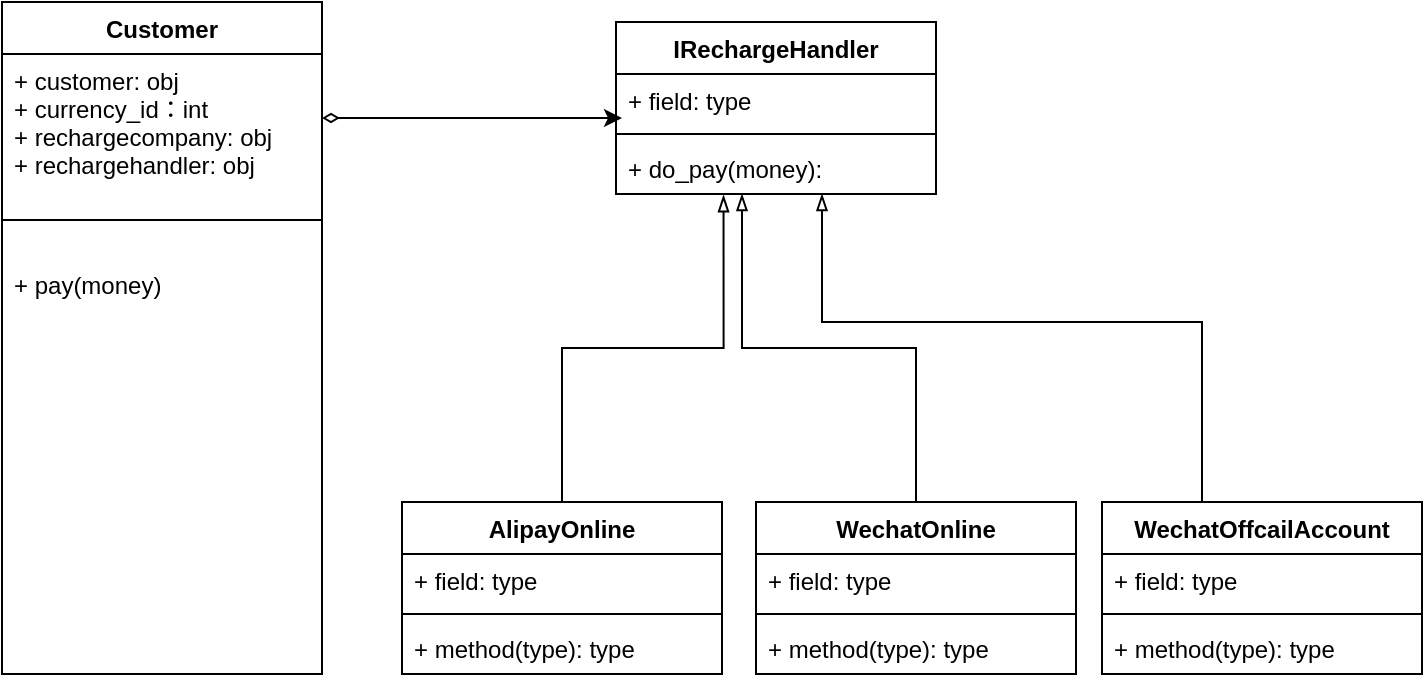 <mxfile version="13.6.9" type="github">
  <diagram name="Page-1" id="929967ad-93f9-6ef4-fab6-5d389245f69c">
    <mxGraphModel dx="1038" dy="548" grid="1" gridSize="10" guides="1" tooltips="1" connect="1" arrows="1" fold="1" page="1" pageScale="1.5" pageWidth="1169" pageHeight="826" background="none" math="0" shadow="0">
      <root>
        <mxCell id="0" style=";html=1;" />
        <mxCell id="1" style=";html=1;" parent="0" />
        <mxCell id="l3-xLB6M_6CP8HN-9Dyd-5" value="Customer" style="swimlane;fontStyle=1;align=center;verticalAlign=top;childLayout=stackLayout;horizontal=1;startSize=26;horizontalStack=0;resizeParent=1;resizeParentMax=0;resizeLast=0;collapsible=1;marginBottom=0;" vertex="1" parent="1">
          <mxGeometry x="490" y="360" width="160" height="336" as="geometry" />
        </mxCell>
        <mxCell id="l3-xLB6M_6CP8HN-9Dyd-6" value="+ customer: obj&#xa;+ currency_id：int&#xa;+ rechargecompany: obj&#xa;+ rechargehandler: obj" style="text;strokeColor=none;fillColor=none;align=left;verticalAlign=top;spacingLeft=4;spacingRight=4;overflow=hidden;rotatable=0;points=[[0,0.5],[1,0.5]];portConstraint=eastwest;" vertex="1" parent="l3-xLB6M_6CP8HN-9Dyd-5">
          <mxGeometry y="26" width="160" height="64" as="geometry" />
        </mxCell>
        <mxCell id="l3-xLB6M_6CP8HN-9Dyd-7" value="" style="line;strokeWidth=1;fillColor=none;align=left;verticalAlign=middle;spacingTop=-1;spacingLeft=3;spacingRight=3;rotatable=0;labelPosition=right;points=[];portConstraint=eastwest;" vertex="1" parent="l3-xLB6M_6CP8HN-9Dyd-5">
          <mxGeometry y="90" width="160" height="38" as="geometry" />
        </mxCell>
        <mxCell id="l3-xLB6M_6CP8HN-9Dyd-8" value="+ pay(money)" style="text;strokeColor=none;fillColor=none;align=left;verticalAlign=top;spacingLeft=4;spacingRight=4;overflow=hidden;rotatable=0;points=[[0,0.5],[1,0.5]];portConstraint=eastwest;" vertex="1" parent="l3-xLB6M_6CP8HN-9Dyd-5">
          <mxGeometry y="128" width="160" height="208" as="geometry" />
        </mxCell>
        <mxCell id="l3-xLB6M_6CP8HN-9Dyd-11" style="edgeStyle=orthogonalEdgeStyle;rounded=0;orthogonalLoop=1;jettySize=auto;html=1;startArrow=diamondThin;startFill=0;" edge="1" parent="1" source="l3-xLB6M_6CP8HN-9Dyd-6">
          <mxGeometry relative="1" as="geometry">
            <mxPoint x="800" y="418" as="targetPoint" />
          </mxGeometry>
        </mxCell>
        <mxCell id="l3-xLB6M_6CP8HN-9Dyd-12" value="IRechargeHandler" style="swimlane;fontStyle=1;align=center;verticalAlign=top;childLayout=stackLayout;horizontal=1;startSize=26;horizontalStack=0;resizeParent=1;resizeParentMax=0;resizeLast=0;collapsible=1;marginBottom=0;" vertex="1" parent="1">
          <mxGeometry x="797" y="370" width="160" height="86" as="geometry" />
        </mxCell>
        <mxCell id="l3-xLB6M_6CP8HN-9Dyd-13" value="+ field: type" style="text;strokeColor=none;fillColor=none;align=left;verticalAlign=top;spacingLeft=4;spacingRight=4;overflow=hidden;rotatable=0;points=[[0,0.5],[1,0.5]];portConstraint=eastwest;" vertex="1" parent="l3-xLB6M_6CP8HN-9Dyd-12">
          <mxGeometry y="26" width="160" height="26" as="geometry" />
        </mxCell>
        <mxCell id="l3-xLB6M_6CP8HN-9Dyd-14" value="" style="line;strokeWidth=1;fillColor=none;align=left;verticalAlign=middle;spacingTop=-1;spacingLeft=3;spacingRight=3;rotatable=0;labelPosition=right;points=[];portConstraint=eastwest;" vertex="1" parent="l3-xLB6M_6CP8HN-9Dyd-12">
          <mxGeometry y="52" width="160" height="8" as="geometry" />
        </mxCell>
        <mxCell id="l3-xLB6M_6CP8HN-9Dyd-15" value="+ do_pay(money): " style="text;strokeColor=none;fillColor=none;align=left;verticalAlign=top;spacingLeft=4;spacingRight=4;overflow=hidden;rotatable=0;points=[[0,0.5],[1,0.5]];portConstraint=eastwest;" vertex="1" parent="l3-xLB6M_6CP8HN-9Dyd-12">
          <mxGeometry y="60" width="160" height="26" as="geometry" />
        </mxCell>
        <mxCell id="l3-xLB6M_6CP8HN-9Dyd-28" style="edgeStyle=orthogonalEdgeStyle;rounded=0;orthogonalLoop=1;jettySize=auto;html=1;entryX=0.336;entryY=1.023;entryDx=0;entryDy=0;entryPerimeter=0;startArrow=none;startFill=0;endArrow=blockThin;endFill=0;" edge="1" parent="1" source="l3-xLB6M_6CP8HN-9Dyd-16" target="l3-xLB6M_6CP8HN-9Dyd-15">
          <mxGeometry relative="1" as="geometry" />
        </mxCell>
        <mxCell id="l3-xLB6M_6CP8HN-9Dyd-29" style="edgeStyle=orthogonalEdgeStyle;rounded=0;orthogonalLoop=1;jettySize=auto;html=1;startArrow=none;startFill=0;endArrow=blockThin;endFill=0;" edge="1" parent="1" source="l3-xLB6M_6CP8HN-9Dyd-20" target="l3-xLB6M_6CP8HN-9Dyd-15">
          <mxGeometry relative="1" as="geometry">
            <Array as="points">
              <mxPoint x="947" y="533" />
              <mxPoint x="860" y="533" />
            </Array>
          </mxGeometry>
        </mxCell>
        <mxCell id="l3-xLB6M_6CP8HN-9Dyd-30" style="edgeStyle=orthogonalEdgeStyle;rounded=0;orthogonalLoop=1;jettySize=auto;html=1;startArrow=none;startFill=0;endArrow=blockThin;endFill=0;" edge="1" parent="1" source="l3-xLB6M_6CP8HN-9Dyd-24" target="l3-xLB6M_6CP8HN-9Dyd-15">
          <mxGeometry relative="1" as="geometry">
            <mxPoint x="900" y="450" as="targetPoint" />
            <Array as="points">
              <mxPoint x="1090" y="520" />
              <mxPoint x="900" y="520" />
            </Array>
          </mxGeometry>
        </mxCell>
        <mxCell id="l3-xLB6M_6CP8HN-9Dyd-16" value="AlipayOnline" style="swimlane;fontStyle=1;align=center;verticalAlign=top;childLayout=stackLayout;horizontal=1;startSize=26;horizontalStack=0;resizeParent=1;resizeParentMax=0;resizeLast=0;collapsible=1;marginBottom=0;" vertex="1" parent="1">
          <mxGeometry x="690" y="610" width="160" height="86" as="geometry" />
        </mxCell>
        <mxCell id="l3-xLB6M_6CP8HN-9Dyd-17" value="+ field: type" style="text;strokeColor=none;fillColor=none;align=left;verticalAlign=top;spacingLeft=4;spacingRight=4;overflow=hidden;rotatable=0;points=[[0,0.5],[1,0.5]];portConstraint=eastwest;" vertex="1" parent="l3-xLB6M_6CP8HN-9Dyd-16">
          <mxGeometry y="26" width="160" height="26" as="geometry" />
        </mxCell>
        <mxCell id="l3-xLB6M_6CP8HN-9Dyd-18" value="" style="line;strokeWidth=1;fillColor=none;align=left;verticalAlign=middle;spacingTop=-1;spacingLeft=3;spacingRight=3;rotatable=0;labelPosition=right;points=[];portConstraint=eastwest;" vertex="1" parent="l3-xLB6M_6CP8HN-9Dyd-16">
          <mxGeometry y="52" width="160" height="8" as="geometry" />
        </mxCell>
        <mxCell id="l3-xLB6M_6CP8HN-9Dyd-19" value="+ method(type): type" style="text;strokeColor=none;fillColor=none;align=left;verticalAlign=top;spacingLeft=4;spacingRight=4;overflow=hidden;rotatable=0;points=[[0,0.5],[1,0.5]];portConstraint=eastwest;" vertex="1" parent="l3-xLB6M_6CP8HN-9Dyd-16">
          <mxGeometry y="60" width="160" height="26" as="geometry" />
        </mxCell>
        <mxCell id="l3-xLB6M_6CP8HN-9Dyd-20" value="WechatOnline" style="swimlane;fontStyle=1;align=center;verticalAlign=top;childLayout=stackLayout;horizontal=1;startSize=26;horizontalStack=0;resizeParent=1;resizeParentMax=0;resizeLast=0;collapsible=1;marginBottom=0;" vertex="1" parent="1">
          <mxGeometry x="867" y="610" width="160" height="86" as="geometry" />
        </mxCell>
        <mxCell id="l3-xLB6M_6CP8HN-9Dyd-21" value="+ field: type" style="text;strokeColor=none;fillColor=none;align=left;verticalAlign=top;spacingLeft=4;spacingRight=4;overflow=hidden;rotatable=0;points=[[0,0.5],[1,0.5]];portConstraint=eastwest;" vertex="1" parent="l3-xLB6M_6CP8HN-9Dyd-20">
          <mxGeometry y="26" width="160" height="26" as="geometry" />
        </mxCell>
        <mxCell id="l3-xLB6M_6CP8HN-9Dyd-22" value="" style="line;strokeWidth=1;fillColor=none;align=left;verticalAlign=middle;spacingTop=-1;spacingLeft=3;spacingRight=3;rotatable=0;labelPosition=right;points=[];portConstraint=eastwest;" vertex="1" parent="l3-xLB6M_6CP8HN-9Dyd-20">
          <mxGeometry y="52" width="160" height="8" as="geometry" />
        </mxCell>
        <mxCell id="l3-xLB6M_6CP8HN-9Dyd-23" value="+ method(type): type" style="text;strokeColor=none;fillColor=none;align=left;verticalAlign=top;spacingLeft=4;spacingRight=4;overflow=hidden;rotatable=0;points=[[0,0.5],[1,0.5]];portConstraint=eastwest;" vertex="1" parent="l3-xLB6M_6CP8HN-9Dyd-20">
          <mxGeometry y="60" width="160" height="26" as="geometry" />
        </mxCell>
        <mxCell id="l3-xLB6M_6CP8HN-9Dyd-24" value="WechatOffcailAccount" style="swimlane;fontStyle=1;align=center;verticalAlign=top;childLayout=stackLayout;horizontal=1;startSize=26;horizontalStack=0;resizeParent=1;resizeParentMax=0;resizeLast=0;collapsible=1;marginBottom=0;" vertex="1" parent="1">
          <mxGeometry x="1040" y="610" width="160" height="86" as="geometry" />
        </mxCell>
        <mxCell id="l3-xLB6M_6CP8HN-9Dyd-25" value="+ field: type" style="text;strokeColor=none;fillColor=none;align=left;verticalAlign=top;spacingLeft=4;spacingRight=4;overflow=hidden;rotatable=0;points=[[0,0.5],[1,0.5]];portConstraint=eastwest;" vertex="1" parent="l3-xLB6M_6CP8HN-9Dyd-24">
          <mxGeometry y="26" width="160" height="26" as="geometry" />
        </mxCell>
        <mxCell id="l3-xLB6M_6CP8HN-9Dyd-26" value="" style="line;strokeWidth=1;fillColor=none;align=left;verticalAlign=middle;spacingTop=-1;spacingLeft=3;spacingRight=3;rotatable=0;labelPosition=right;points=[];portConstraint=eastwest;" vertex="1" parent="l3-xLB6M_6CP8HN-9Dyd-24">
          <mxGeometry y="52" width="160" height="8" as="geometry" />
        </mxCell>
        <mxCell id="l3-xLB6M_6CP8HN-9Dyd-27" value="+ method(type): type" style="text;strokeColor=none;fillColor=none;align=left;verticalAlign=top;spacingLeft=4;spacingRight=4;overflow=hidden;rotatable=0;points=[[0,0.5],[1,0.5]];portConstraint=eastwest;" vertex="1" parent="l3-xLB6M_6CP8HN-9Dyd-24">
          <mxGeometry y="60" width="160" height="26" as="geometry" />
        </mxCell>
      </root>
    </mxGraphModel>
  </diagram>
</mxfile>
